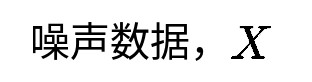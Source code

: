 <mxfile version="26.1.1">
  <diagram name="第 1 页" id="368Cc6yl6w5Ukt6IRjy5">
    <mxGraphModel dx="1050" dy="522" grid="1" gridSize="10" guides="1" tooltips="1" connect="1" arrows="1" fold="1" page="1" pageScale="1" pageWidth="827" pageHeight="1169" math="1" shadow="0">
      <root>
        <mxCell id="0" />
        <mxCell id="1" parent="0" />
        <mxCell id="GJXbufPG1ZaIVd1dtxqV-1" value="&lt;font style=&quot;font-size: 20px;&quot;&gt;噪声数据，&lt;/font&gt;" style="text;strokeColor=none;align=center;fillColor=none;html=1;verticalAlign=middle;whiteSpace=wrap;rounded=0;" vertex="1" parent="1">
          <mxGeometry x="284" y="130" width="130" height="40" as="geometry" />
        </mxCell>
        <mxCell id="GJXbufPG1ZaIVd1dtxqV-2" value="&lt;font style=&quot;font-size: 20px;&quot;&gt;$$X$$&lt;/font&gt;" style="text;strokeColor=none;align=center;fillColor=none;html=1;verticalAlign=middle;whiteSpace=wrap;rounded=0;" vertex="1" parent="1">
          <mxGeometry x="379" y="137" width="60" height="30" as="geometry" />
        </mxCell>
      </root>
    </mxGraphModel>
  </diagram>
</mxfile>
